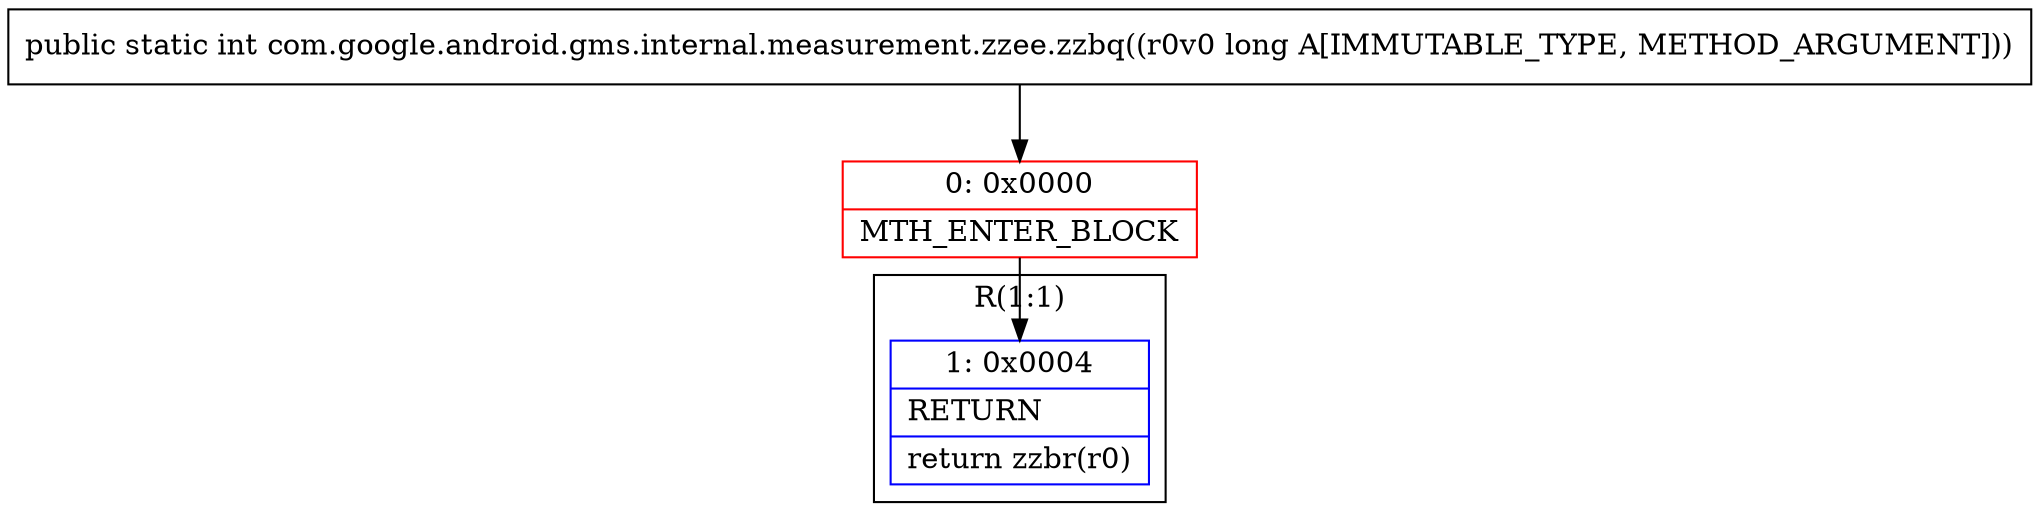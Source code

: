 digraph "CFG forcom.google.android.gms.internal.measurement.zzee.zzbq(J)I" {
subgraph cluster_Region_2063498960 {
label = "R(1:1)";
node [shape=record,color=blue];
Node_1 [shape=record,label="{1\:\ 0x0004|RETURN\l|return zzbr(r0)\l}"];
}
Node_0 [shape=record,color=red,label="{0\:\ 0x0000|MTH_ENTER_BLOCK\l}"];
MethodNode[shape=record,label="{public static int com.google.android.gms.internal.measurement.zzee.zzbq((r0v0 long A[IMMUTABLE_TYPE, METHOD_ARGUMENT])) }"];
MethodNode -> Node_0;
Node_0 -> Node_1;
}

